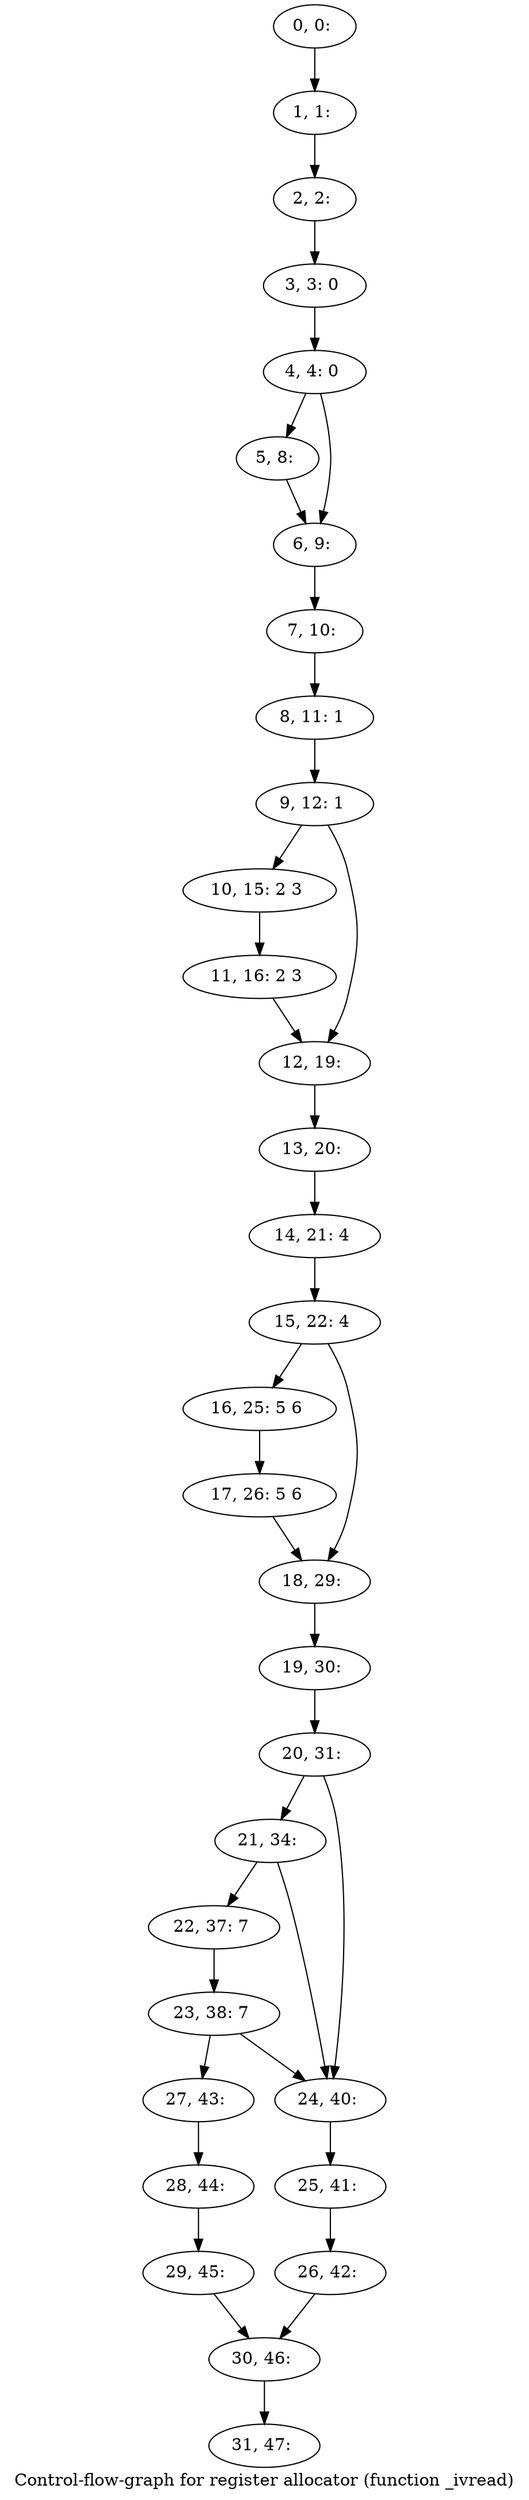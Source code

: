 digraph G {
graph [label="Control-flow-graph for register allocator (function _ivread)"]
0[label="0, 0: "];
1[label="1, 1: "];
2[label="2, 2: "];
3[label="3, 3: 0 "];
4[label="4, 4: 0 "];
5[label="5, 8: "];
6[label="6, 9: "];
7[label="7, 10: "];
8[label="8, 11: 1 "];
9[label="9, 12: 1 "];
10[label="10, 15: 2 3 "];
11[label="11, 16: 2 3 "];
12[label="12, 19: "];
13[label="13, 20: "];
14[label="14, 21: 4 "];
15[label="15, 22: 4 "];
16[label="16, 25: 5 6 "];
17[label="17, 26: 5 6 "];
18[label="18, 29: "];
19[label="19, 30: "];
20[label="20, 31: "];
21[label="21, 34: "];
22[label="22, 37: 7 "];
23[label="23, 38: 7 "];
24[label="24, 40: "];
25[label="25, 41: "];
26[label="26, 42: "];
27[label="27, 43: "];
28[label="28, 44: "];
29[label="29, 45: "];
30[label="30, 46: "];
31[label="31, 47: "];
0->1 ;
1->2 ;
2->3 ;
3->4 ;
4->5 ;
4->6 ;
5->6 ;
6->7 ;
7->8 ;
8->9 ;
9->10 ;
9->12 ;
10->11 ;
11->12 ;
12->13 ;
13->14 ;
14->15 ;
15->16 ;
15->18 ;
16->17 ;
17->18 ;
18->19 ;
19->20 ;
20->21 ;
20->24 ;
21->22 ;
21->24 ;
22->23 ;
23->24 ;
23->27 ;
24->25 ;
25->26 ;
26->30 ;
27->28 ;
28->29 ;
29->30 ;
30->31 ;
}
